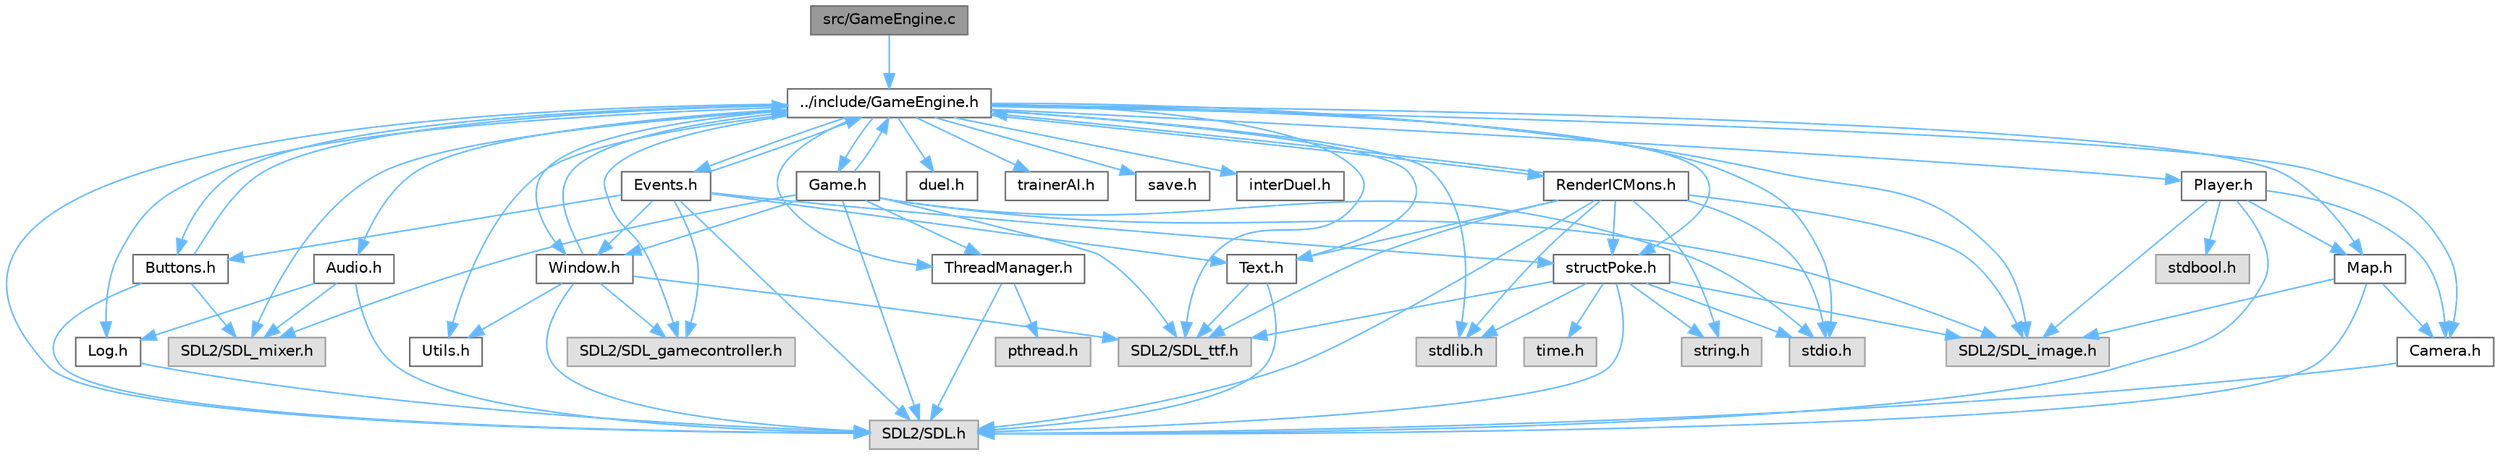 digraph "src/GameEngine.c"
{
 // LATEX_PDF_SIZE
  bgcolor="transparent";
  edge [fontname=Helvetica,fontsize=10,labelfontname=Helvetica,labelfontsize=10];
  node [fontname=Helvetica,fontsize=10,shape=box,height=0.2,width=0.4];
  Node1 [id="Node000001",label="src/GameEngine.c",height=0.2,width=0.4,color="gray40", fillcolor="grey60", style="filled", fontcolor="black",tooltip=" "];
  Node1 -> Node2 [id="edge83_Node000001_Node000002",color="steelblue1",style="solid",tooltip=" "];
  Node2 [id="Node000002",label="../include/GameEngine.h",height=0.2,width=0.4,color="grey40", fillcolor="white", style="filled",URL="$d7/d1f/GameEngine_8h.html",tooltip=" "];
  Node2 -> Node3 [id="edge84_Node000002_Node000003",color="steelblue1",style="solid",tooltip=" "];
  Node3 [id="Node000003",label="SDL2/SDL.h",height=0.2,width=0.4,color="grey60", fillcolor="#E0E0E0", style="filled",tooltip=" "];
  Node2 -> Node4 [id="edge85_Node000002_Node000004",color="steelblue1",style="solid",tooltip=" "];
  Node4 [id="Node000004",label="SDL2/SDL_mixer.h",height=0.2,width=0.4,color="grey60", fillcolor="#E0E0E0", style="filled",tooltip=" "];
  Node2 -> Node5 [id="edge86_Node000002_Node000005",color="steelblue1",style="solid",tooltip=" "];
  Node5 [id="Node000005",label="SDL2/SDL_image.h",height=0.2,width=0.4,color="grey60", fillcolor="#E0E0E0", style="filled",tooltip=" "];
  Node2 -> Node6 [id="edge87_Node000002_Node000006",color="steelblue1",style="solid",tooltip=" "];
  Node6 [id="Node000006",label="SDL2/SDL_ttf.h",height=0.2,width=0.4,color="grey60", fillcolor="#E0E0E0", style="filled",tooltip=" "];
  Node2 -> Node7 [id="edge88_Node000002_Node000007",color="steelblue1",style="solid",tooltip=" "];
  Node7 [id="Node000007",label="SDL2/SDL_gamecontroller.h",height=0.2,width=0.4,color="grey60", fillcolor="#E0E0E0", style="filled",tooltip=" "];
  Node2 -> Node8 [id="edge89_Node000002_Node000008",color="steelblue1",style="solid",tooltip=" "];
  Node8 [id="Node000008",label="stdio.h",height=0.2,width=0.4,color="grey60", fillcolor="#E0E0E0", style="filled",tooltip=" "];
  Node2 -> Node9 [id="edge90_Node000002_Node000009",color="steelblue1",style="solid",tooltip=" "];
  Node9 [id="Node000009",label="stdlib.h",height=0.2,width=0.4,color="grey60", fillcolor="#E0E0E0", style="filled",tooltip=" "];
  Node2 -> Node10 [id="edge91_Node000002_Node000010",color="steelblue1",style="solid",tooltip=" "];
  Node10 [id="Node000010",label="Log.h",height=0.2,width=0.4,color="grey40", fillcolor="white", style="filled",URL="$d1/d45/Log_8h.html",tooltip=" "];
  Node10 -> Node3 [id="edge92_Node000010_Node000003",color="steelblue1",style="solid",tooltip=" "];
  Node2 -> Node11 [id="edge93_Node000002_Node000011",color="steelblue1",style="solid",tooltip=" "];
  Node11 [id="Node000011",label="Audio.h",height=0.2,width=0.4,color="grey40", fillcolor="white", style="filled",URL="$d8/daa/Audio_8h.html",tooltip=" "];
  Node11 -> Node10 [id="edge94_Node000011_Node000010",color="steelblue1",style="solid",tooltip=" "];
  Node11 -> Node4 [id="edge95_Node000011_Node000004",color="steelblue1",style="solid",tooltip=" "];
  Node11 -> Node3 [id="edge96_Node000011_Node000003",color="steelblue1",style="solid",tooltip=" "];
  Node2 -> Node12 [id="edge97_Node000002_Node000012",color="steelblue1",style="solid",tooltip=" "];
  Node12 [id="Node000012",label="Buttons.h",height=0.2,width=0.4,color="grey40", fillcolor="white", style="filled",URL="$d3/d70/Buttons_8h.html",tooltip=" "];
  Node12 -> Node3 [id="edge98_Node000012_Node000003",color="steelblue1",style="solid",tooltip=" "];
  Node12 -> Node4 [id="edge99_Node000012_Node000004",color="steelblue1",style="solid",tooltip=" "];
  Node12 -> Node2 [id="edge100_Node000012_Node000002",color="steelblue1",style="solid",tooltip=" "];
  Node2 -> Node13 [id="edge101_Node000002_Node000013",color="steelblue1",style="solid",tooltip=" "];
  Node13 [id="Node000013",label="structPoke.h",height=0.2,width=0.4,color="grey40", fillcolor="white", style="filled",URL="$da/d71/structPoke_8h.html",tooltip=" "];
  Node13 -> Node8 [id="edge102_Node000013_Node000008",color="steelblue1",style="solid",tooltip=" "];
  Node13 -> Node9 [id="edge103_Node000013_Node000009",color="steelblue1",style="solid",tooltip=" "];
  Node13 -> Node14 [id="edge104_Node000013_Node000014",color="steelblue1",style="solid",tooltip=" "];
  Node14 [id="Node000014",label="time.h",height=0.2,width=0.4,color="grey60", fillcolor="#E0E0E0", style="filled",tooltip=" "];
  Node13 -> Node15 [id="edge105_Node000013_Node000015",color="steelblue1",style="solid",tooltip=" "];
  Node15 [id="Node000015",label="string.h",height=0.2,width=0.4,color="grey60", fillcolor="#E0E0E0", style="filled",tooltip=" "];
  Node13 -> Node3 [id="edge106_Node000013_Node000003",color="steelblue1",style="solid",tooltip=" "];
  Node13 -> Node5 [id="edge107_Node000013_Node000005",color="steelblue1",style="solid",tooltip=" "];
  Node13 -> Node6 [id="edge108_Node000013_Node000006",color="steelblue1",style="solid",tooltip=" "];
  Node2 -> Node16 [id="edge109_Node000002_Node000016",color="steelblue1",style="solid",tooltip=" "];
  Node16 [id="Node000016",label="duel.h",height=0.2,width=0.4,color="grey40", fillcolor="white", style="filled",URL="$d6/d8e/duel_8h.html",tooltip=" "];
  Node2 -> Node17 [id="edge110_Node000002_Node000017",color="steelblue1",style="solid",tooltip=" "];
  Node17 [id="Node000017",label="trainerAI.h",height=0.2,width=0.4,color="grey40", fillcolor="white", style="filled",URL="$df/d27/trainerAI_8h.html",tooltip=" "];
  Node2 -> Node18 [id="edge111_Node000002_Node000018",color="steelblue1",style="solid",tooltip=" "];
  Node18 [id="Node000018",label="save.h",height=0.2,width=0.4,color="grey40", fillcolor="white", style="filled",URL="$d5/d5e/save_8h.html",tooltip="Save the player's data in a file."];
  Node2 -> Node19 [id="edge112_Node000002_Node000019",color="steelblue1",style="solid",tooltip=" "];
  Node19 [id="Node000019",label="interDuel.h",height=0.2,width=0.4,color="grey40", fillcolor="white", style="filled",URL="$da/d1d/interDuel_8h.html",tooltip=" "];
  Node2 -> Node20 [id="edge113_Node000002_Node000020",color="steelblue1",style="solid",tooltip=" "];
  Node20 [id="Node000020",label="Utils.h",height=0.2,width=0.4,color="grey40", fillcolor="white", style="filled",URL="$d9/ded/Utils_8h.html",tooltip=" "];
  Node2 -> Node21 [id="edge114_Node000002_Node000021",color="steelblue1",style="solid",tooltip=" "];
  Node21 [id="Node000021",label="Text.h",height=0.2,width=0.4,color="grey40", fillcolor="white", style="filled",URL="$d6/d35/Text_8h.html",tooltip=" "];
  Node21 -> Node3 [id="edge115_Node000021_Node000003",color="steelblue1",style="solid",tooltip=" "];
  Node21 -> Node6 [id="edge116_Node000021_Node000006",color="steelblue1",style="solid",tooltip=" "];
  Node2 -> Node22 [id="edge117_Node000002_Node000022",color="steelblue1",style="solid",tooltip=" "];
  Node22 [id="Node000022",label="Window.h",height=0.2,width=0.4,color="grey40", fillcolor="white", style="filled",URL="$d3/ded/Window_8h.html",tooltip=" "];
  Node22 -> Node3 [id="edge118_Node000022_Node000003",color="steelblue1",style="solid",tooltip=" "];
  Node22 -> Node6 [id="edge119_Node000022_Node000006",color="steelblue1",style="solid",tooltip=" "];
  Node22 -> Node7 [id="edge120_Node000022_Node000007",color="steelblue1",style="solid",tooltip=" "];
  Node22 -> Node2 [id="edge121_Node000022_Node000002",color="steelblue1",style="solid",tooltip=" "];
  Node22 -> Node20 [id="edge122_Node000022_Node000020",color="steelblue1",style="solid",tooltip=" "];
  Node2 -> Node23 [id="edge123_Node000002_Node000023",color="steelblue1",style="solid",tooltip=" "];
  Node23 [id="Node000023",label="Map.h",height=0.2,width=0.4,color="grey40", fillcolor="white", style="filled",URL="$df/d79/Map_8h.html",tooltip=" "];
  Node23 -> Node3 [id="edge124_Node000023_Node000003",color="steelblue1",style="solid",tooltip=" "];
  Node23 -> Node5 [id="edge125_Node000023_Node000005",color="steelblue1",style="solid",tooltip=" "];
  Node23 -> Node24 [id="edge126_Node000023_Node000024",color="steelblue1",style="solid",tooltip=" "];
  Node24 [id="Node000024",label="Camera.h",height=0.2,width=0.4,color="grey40", fillcolor="white", style="filled",URL="$dd/de4/Camera_8h.html",tooltip=" "];
  Node24 -> Node3 [id="edge127_Node000024_Node000003",color="steelblue1",style="solid",tooltip=" "];
  Node2 -> Node25 [id="edge128_Node000002_Node000025",color="steelblue1",style="solid",tooltip=" "];
  Node25 [id="Node000025",label="Player.h",height=0.2,width=0.4,color="grey40", fillcolor="white", style="filled",URL="$da/dbf/Player_8h.html",tooltip=" "];
  Node25 -> Node3 [id="edge129_Node000025_Node000003",color="steelblue1",style="solid",tooltip=" "];
  Node25 -> Node5 [id="edge130_Node000025_Node000005",color="steelblue1",style="solid",tooltip=" "];
  Node25 -> Node23 [id="edge131_Node000025_Node000023",color="steelblue1",style="solid",tooltip=" "];
  Node25 -> Node24 [id="edge132_Node000025_Node000024",color="steelblue1",style="solid",tooltip=" "];
  Node25 -> Node26 [id="edge133_Node000025_Node000026",color="steelblue1",style="solid",tooltip=" "];
  Node26 [id="Node000026",label="stdbool.h",height=0.2,width=0.4,color="grey60", fillcolor="#E0E0E0", style="filled",tooltip=" "];
  Node2 -> Node24 [id="edge134_Node000002_Node000024",color="steelblue1",style="solid",tooltip=" "];
  Node2 -> Node27 [id="edge135_Node000002_Node000027",color="steelblue1",style="solid",tooltip=" "];
  Node27 [id="Node000027",label="ThreadManager.h",height=0.2,width=0.4,color="grey40", fillcolor="white", style="filled",URL="$d0/daa/ThreadManager_8h.html",tooltip=" "];
  Node27 -> Node28 [id="edge136_Node000027_Node000028",color="steelblue1",style="solid",tooltip=" "];
  Node28 [id="Node000028",label="pthread.h",height=0.2,width=0.4,color="grey60", fillcolor="#E0E0E0", style="filled",tooltip=" "];
  Node27 -> Node3 [id="edge137_Node000027_Node000003",color="steelblue1",style="solid",tooltip=" "];
  Node2 -> Node29 [id="edge138_Node000002_Node000029",color="steelblue1",style="solid",tooltip=" "];
  Node29 [id="Node000029",label="Game.h",height=0.2,width=0.4,color="grey40", fillcolor="white", style="filled",URL="$d3/d5f/Game_8h.html",tooltip=" "];
  Node29 -> Node3 [id="edge139_Node000029_Node000003",color="steelblue1",style="solid",tooltip=" "];
  Node29 -> Node4 [id="edge140_Node000029_Node000004",color="steelblue1",style="solid",tooltip=" "];
  Node29 -> Node5 [id="edge141_Node000029_Node000005",color="steelblue1",style="solid",tooltip=" "];
  Node29 -> Node6 [id="edge142_Node000029_Node000006",color="steelblue1",style="solid",tooltip=" "];
  Node29 -> Node8 [id="edge143_Node000029_Node000008",color="steelblue1",style="solid",tooltip=" "];
  Node29 -> Node22 [id="edge144_Node000029_Node000022",color="steelblue1",style="solid",tooltip=" "];
  Node29 -> Node2 [id="edge145_Node000029_Node000002",color="steelblue1",style="solid",tooltip=" "];
  Node29 -> Node27 [id="edge146_Node000029_Node000027",color="steelblue1",style="solid",tooltip=" "];
  Node2 -> Node30 [id="edge147_Node000002_Node000030",color="steelblue1",style="solid",tooltip=" "];
  Node30 [id="Node000030",label="Events.h",height=0.2,width=0.4,color="grey40", fillcolor="white", style="filled",URL="$d0/dbb/Events_8h.html",tooltip=" "];
  Node30 -> Node2 [id="edge148_Node000030_Node000002",color="steelblue1",style="solid",tooltip=" "];
  Node30 -> Node22 [id="edge149_Node000030_Node000022",color="steelblue1",style="solid",tooltip=" "];
  Node30 -> Node12 [id="edge150_Node000030_Node000012",color="steelblue1",style="solid",tooltip=" "];
  Node30 -> Node21 [id="edge151_Node000030_Node000021",color="steelblue1",style="solid",tooltip=" "];
  Node30 -> Node13 [id="edge152_Node000030_Node000013",color="steelblue1",style="solid",tooltip=" "];
  Node30 -> Node3 [id="edge153_Node000030_Node000003",color="steelblue1",style="solid",tooltip=" "];
  Node30 -> Node7 [id="edge154_Node000030_Node000007",color="steelblue1",style="solid",tooltip=" "];
  Node2 -> Node31 [id="edge155_Node000002_Node000031",color="steelblue1",style="solid",tooltip=" "];
  Node31 [id="Node000031",label="RenderICMons.h",height=0.2,width=0.4,color="grey40", fillcolor="white", style="filled",URL="$d2/d98/RenderICMons_8h.html",tooltip=" "];
  Node31 -> Node3 [id="edge156_Node000031_Node000003",color="steelblue1",style="solid",tooltip=" "];
  Node31 -> Node5 [id="edge157_Node000031_Node000005",color="steelblue1",style="solid",tooltip=" "];
  Node31 -> Node6 [id="edge158_Node000031_Node000006",color="steelblue1",style="solid",tooltip=" "];
  Node31 -> Node8 [id="edge159_Node000031_Node000008",color="steelblue1",style="solid",tooltip=" "];
  Node31 -> Node9 [id="edge160_Node000031_Node000009",color="steelblue1",style="solid",tooltip=" "];
  Node31 -> Node15 [id="edge161_Node000031_Node000015",color="steelblue1",style="solid",tooltip=" "];
  Node31 -> Node2 [id="edge162_Node000031_Node000002",color="steelblue1",style="solid",tooltip=" "];
  Node31 -> Node21 [id="edge163_Node000031_Node000021",color="steelblue1",style="solid",tooltip=" "];
  Node31 -> Node13 [id="edge164_Node000031_Node000013",color="steelblue1",style="solid",tooltip=" "];
}
